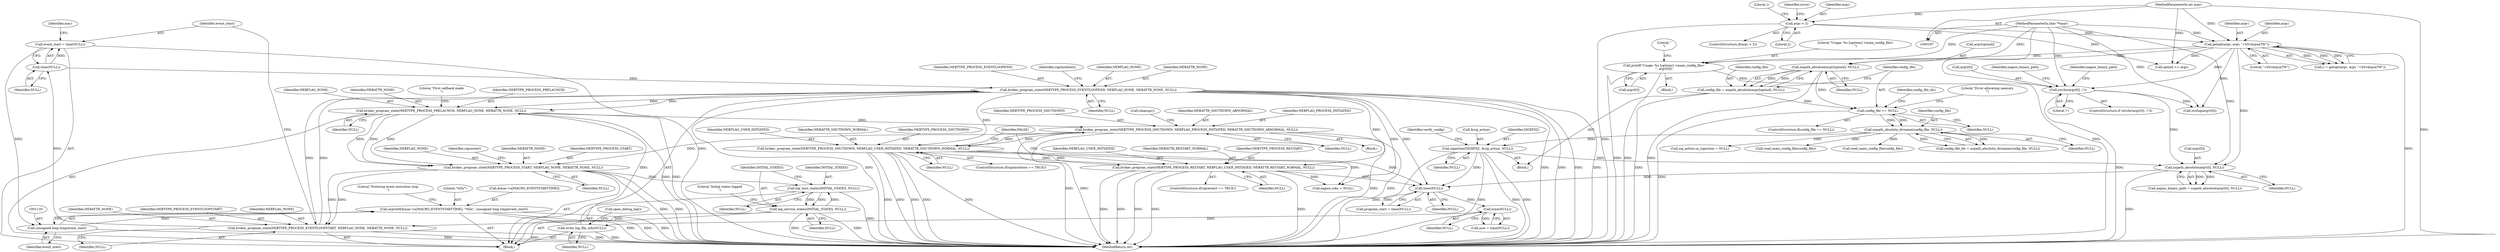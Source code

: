 digraph "0_nagioscore_1b197346d490df2e2d3b1dcce5ac6134ad0c8752@API" {
"1001126" [label="(Call,asprintf(&mac->x[MACRO_EVENTSTARTTIME], \"%llu\", (unsigned long long)event_start))"];
"1001134" [label="(Call,(unsigned long long)event_start)"];
"1001116" [label="(Call,event_start = time(NULL))"];
"1001118" [label="(Call,time(NULL))"];
"1001111" [label="(Call,broker_program_state(NEBTYPE_PROCESS_EVENTLOOPSTART, NEBFLAG_NONE, NEBATTR_NONE, NULL))"];
"1001052" [label="(Call,broker_program_state(NEBTYPE_PROCESS_START, NEBFLAG_NONE, NEBATTR_NONE, NULL))"];
"1000974" [label="(Call,broker_program_state(NEBTYPE_PROCESS_PRELAUNCH, NEBFLAG_NONE, NEBATTR_NONE, NULL))"];
"1001158" [label="(Call,broker_program_state(NEBTYPE_PROCESS_EVENTLOOPEND, NEBFLAG_NONE, NEBATTR_NONE, NULL))"];
"1000892" [label="(Call,write_log_file_info(NULL))"];
"1000872" [label="(Call,time(NULL))"];
"1000766" [label="(Call,time(NULL))"];
"1000482" [label="(Call,sigaction(SIGXFSZ, &sig_action, NULL))"];
"1000457" [label="(Call,nspath_absolute_dirname(config_file, NULL))"];
"1000447" [label="(Call,config_file == NULL)"];
"1000439" [label="(Call,config_file = nspath_absolute(argv[optind], NULL))"];
"1000441" [label="(Call,nspath_absolute(argv[optind], NULL))"];
"1000257" [label="(Call,getopt(argc, argv, \"+hVvdspuxTW\"))"];
"1000246" [label="(Call,argc < 2)"];
"1000198" [label="(MethodParameterIn,int argc)"];
"1000199" [label="(MethodParameterIn,char **argv)"];
"1001177" [label="(Call,broker_program_state(NEBTYPE_PROCESS_RESTART, NEBFLAG_USER_INITIATED, NEBATTR_RESTART_NORMAL, NULL))"];
"1001167" [label="(Call,broker_program_state(NEBTYPE_PROCESS_SHUTDOWN, NEBFLAG_USER_INITIATED, NEBATTR_SHUTDOWN_NORMAL, NULL))"];
"1001035" [label="(Call,broker_program_state(NEBTYPE_PROCESS_SHUTDOWN, NEBFLAG_PROCESS_INITIATED, NEBATTR_SHUTDOWN_ABNORMAL, NULL))"];
"1000687" [label="(Call,nspath_absolute(argv[0], NULL))"];
"1000680" [label="(Call,strchr(argv[0], '/'))"];
"1000398" [label="(Call,printf(\"Usage: %s [options] <main_config_file>\n\", argv[0]))"];
"1001100" [label="(Call,log_service_states(INITIAL_STATES, NULL))"];
"1001097" [label="(Call,log_host_states(INITIAL_STATES, NULL))"];
"1000980" [label="(Literal,\"First callback made\n\")"];
"1001138" [label="(Literal,\"Entering event execution loop\n\")"];
"1000489" [label="(Identifier,verify_config)"];
"1001113" [label="(Identifier,NEBFLAG_NONE)"];
"1000679" [label="(ControlStructure,if (strchr(argv[0], '/')))"];
"1000484" [label="(Call,&sig_action)"];
"1001170" [label="(Identifier,NEBATTR_SHUTDOWN_NORMAL)"];
"1000248" [label="(Literal,2)"];
"1000246" [label="(Call,argc < 2)"];
"1000383" [label="(Call,optind >= argc)"];
"1000441" [label="(Call,nspath_absolute(argv[optind], NULL))"];
"1000397" [label="(Block,)"];
"1001117" [label="(Identifier,event_start)"];
"1000873" [label="(Identifier,NULL)"];
"1001119" [label="(Identifier,NULL)"];
"1001039" [label="(Identifier,NULL)"];
"1000442" [label="(Call,argv[optind])"];
"1000398" [label="(Call,printf(\"Usage: %s [options] <main_config_file>\n\", argv[0]))"];
"1001101" [label="(Identifier,INITIAL_STATES)"];
"1001115" [label="(Identifier,NULL)"];
"1001123" [label="(Identifier,mac)"];
"1000460" [label="(Call,sig_action.sa_sigaction = NULL)"];
"1000260" [label="(Literal,\"+hVvdspuxTW\")"];
"1001183" [label="(Identifier,FALSE)"];
"1001100" [label="(Call,log_service_states(INITIAL_STATES, NULL))"];
"1000893" [label="(Identifier,NULL)"];
"1000456" [label="(Identifier,config_file_dir)"];
"1000400" [label="(Call,argv[0])"];
"1000688" [label="(Call,argv[0])"];
"1000482" [label="(Call,sigaction(SIGXFSZ, &sig_action, NULL))"];
"1001035" [label="(Call,broker_program_state(NEBTYPE_PROCESS_SHUTDOWN, NEBFLAG_PROCESS_INITIATED, NEBATTR_SHUTDOWN_ABNORMAL, NULL))"];
"1000259" [label="(Identifier,argv)"];
"1001126" [label="(Call,asprintf(&mac->x[MACRO_EVENTSTARTTIME], \"%llu\", (unsigned long long)event_start))"];
"1000446" [label="(ControlStructure,if(config_file == NULL))"];
"1001178" [label="(Identifier,NEBTYPE_PROCESS_RESTART)"];
"1001114" [label="(Identifier,NEBATTR_NONE)"];
"1001179" [label="(Identifier,NEBFLAG_USER_INITIATED)"];
"1001040" [label="(Call,cleanup())"];
"1001098" [label="(Identifier,INITIAL_STATES)"];
"1001165" [label="(Identifier,sigshutdown)"];
"1001133" [label="(Literal,\"%llu\")"];
"1000200" [label="(Block,)"];
"1000767" [label="(Identifier,NULL)"];
"1001038" [label="(Identifier,NEBATTR_SHUTDOWN_ABNORMAL)"];
"1000257" [label="(Call,getopt(argc, argv, \"+hVvdspuxTW\"))"];
"1000452" [label="(Literal,\"Error allocating memory.\n\")"];
"1000245" [label="(ControlStructure,if(argc < 2))"];
"1000459" [label="(Identifier,NULL)"];
"1001027" [label="(Block,)"];
"1001111" [label="(Call,broker_program_state(NEBTYPE_PROCESS_EVENTLOOPSTART, NEBFLAG_NONE, NEBATTR_NONE, NULL))"];
"1000975" [label="(Identifier,NEBTYPE_PROCESS_PRELAUNCH)"];
"1000974" [label="(Call,broker_program_state(NEBTYPE_PROCESS_PRELAUNCH, NEBFLAG_NONE, NEBATTR_NONE, NULL))"];
"1001055" [label="(Identifier,NEBATTR_NONE)"];
"1000694" [label="(Identifier,nagios_binary_path)"];
"1000892" [label="(Call,write_log_file_info(NULL))"];
"1001160" [label="(Identifier,NEBFLAG_NONE)"];
"1001052" [label="(Call,broker_program_state(NEBTYPE_PROCESS_START, NEBFLAG_NONE, NEBATTR_NONE, NULL))"];
"1001177" [label="(Call,broker_program_state(NEBTYPE_PROCESS_RESTART, NEBFLAG_USER_INITIATED, NEBATTR_RESTART_NORMAL, NULL))"];
"1000258" [label="(Identifier,argc)"];
"1000687" [label="(Call,nspath_absolute(argv[0], NULL))"];
"1001127" [label="(Call,&mac->x[MACRO_EVENTSTARTTIME])"];
"1000766" [label="(Call,time(NULL))"];
"1001037" [label="(Identifier,NEBFLAG_PROCESS_INITIATED)"];
"1000680" [label="(Call,strchr(argv[0], '/'))"];
"1000449" [label="(Identifier,NULL)"];
"1000684" [label="(Literal,'/')"];
"1000976" [label="(Identifier,NEBFLAG_NONE)"];
"1000404" [label="(Literal,\"\n\")"];
"1001104" [label="(Literal,\"Initial states logged\n\")"];
"1000977" [label="(Identifier,NEBATTR_NONE)"];
"1001097" [label="(Call,log_host_states(INITIAL_STATES, NULL))"];
"1000199" [label="(MethodParameterIn,char **argv)"];
"1000685" [label="(Call,nagios_binary_path = nspath_absolute(argv[0], NULL))"];
"1000724" [label="(Block,)"];
"1000502" [label="(Call,read_main_config_file(config_file))"];
"1001173" [label="(ControlStructure,if(sigrestart == TRUE))"];
"1001204" [label="(Call,nagios_iobs = NULL)"];
"1000870" [label="(Call,now = time(NULL))"];
"1000457" [label="(Call,nspath_absolute_dirname(config_file, NULL))"];
"1000691" [label="(Identifier,NULL)"];
"1000483" [label="(Identifier,SIGXFSZ)"];
"1001167" [label="(Call,broker_program_state(NEBTYPE_PROCESS_SHUTDOWN, NEBFLAG_USER_INITIATED, NEBATTR_SHUTDOWN_NORMAL, NULL))"];
"1001161" [label="(Identifier,NEBATTR_NONE)"];
"1000695" [label="(Call,strdup(argv[0]))"];
"1000439" [label="(Call,config_file = nspath_absolute(argv[optind], NULL))"];
"1001116" [label="(Call,event_start = time(NULL))"];
"1000978" [label="(Identifier,NULL)"];
"1001036" [label="(Identifier,NEBTYPE_PROCESS_SHUTDOWN)"];
"1000440" [label="(Identifier,config_file)"];
"1001180" [label="(Identifier,NEBATTR_RESTART_NORMAL)"];
"1001163" [label="(ControlStructure,if(sigshutdown == TRUE))"];
"1001158" [label="(Call,broker_program_state(NEBTYPE_PROCESS_EVENTLOOPEND, NEBFLAG_NONE, NEBATTR_NONE, NULL))"];
"1000458" [label="(Identifier,config_file)"];
"1000448" [label="(Identifier,config_file)"];
"1001136" [label="(Identifier,event_start)"];
"1001053" [label="(Identifier,NEBTYPE_PROCESS_START)"];
"1001102" [label="(Identifier,NULL)"];
"1000748" [label="(Call,read_main_config_file(config_file))"];
"1001162" [label="(Identifier,NULL)"];
"1001134" [label="(Call,(unsigned long long)event_start)"];
"1001239" [label="(MethodReturn,int)"];
"1001056" [label="(Identifier,NULL)"];
"1000455" [label="(Call,config_file_dir = nspath_absolute_dirname(config_file, NULL))"];
"1001181" [label="(Identifier,NULL)"];
"1000399" [label="(Literal,\"Usage: %s [options] <main_config_file>\n\")"];
"1001118" [label="(Call,time(NULL))"];
"1001054" [label="(Identifier,NEBFLAG_NONE)"];
"1000681" [label="(Call,argv[0])"];
"1000253" [label="(Literal,1)"];
"1000686" [label="(Identifier,nagios_binary_path)"];
"1001099" [label="(Identifier,NULL)"];
"1001168" [label="(Identifier,NEBTYPE_PROCESS_SHUTDOWN)"];
"1000894" [label="(Call,open_debug_log())"];
"1001059" [label="(Identifier,sigrestart)"];
"1000486" [label="(Identifier,NULL)"];
"1001159" [label="(Identifier,NEBTYPE_PROCESS_EVENTLOOPEND)"];
"1000255" [label="(Call,c = getopt(argc, argv, \"+hVvdspuxTW\"))"];
"1000447" [label="(Call,config_file == NULL)"];
"1000764" [label="(Call,program_start = time(NULL))"];
"1000250" [label="(Identifier,error)"];
"1000247" [label="(Identifier,argc)"];
"1001169" [label="(Identifier,NEBFLAG_USER_INITIATED)"];
"1000872" [label="(Call,time(NULL))"];
"1000198" [label="(MethodParameterIn,int argc)"];
"1001112" [label="(Identifier,NEBTYPE_PROCESS_EVENTLOOPSTART)"];
"1000445" [label="(Identifier,NULL)"];
"1001171" [label="(Identifier,NULL)"];
"1001126" -> "1000724"  [label="AST: "];
"1001126" -> "1001134"  [label="CFG: "];
"1001127" -> "1001126"  [label="AST: "];
"1001133" -> "1001126"  [label="AST: "];
"1001134" -> "1001126"  [label="AST: "];
"1001138" -> "1001126"  [label="CFG: "];
"1001126" -> "1001239"  [label="DDG: "];
"1001126" -> "1001239"  [label="DDG: "];
"1001126" -> "1001239"  [label="DDG: "];
"1001134" -> "1001126"  [label="DDG: "];
"1001134" -> "1001136"  [label="CFG: "];
"1001135" -> "1001134"  [label="AST: "];
"1001136" -> "1001134"  [label="AST: "];
"1001134" -> "1001239"  [label="DDG: "];
"1001116" -> "1001134"  [label="DDG: "];
"1001116" -> "1000724"  [label="AST: "];
"1001116" -> "1001118"  [label="CFG: "];
"1001117" -> "1001116"  [label="AST: "];
"1001118" -> "1001116"  [label="AST: "];
"1001123" -> "1001116"  [label="CFG: "];
"1001116" -> "1001239"  [label="DDG: "];
"1001118" -> "1001116"  [label="DDG: "];
"1001118" -> "1001119"  [label="CFG: "];
"1001119" -> "1001118"  [label="AST: "];
"1001111" -> "1001118"  [label="DDG: "];
"1001118" -> "1001158"  [label="DDG: "];
"1001111" -> "1000724"  [label="AST: "];
"1001111" -> "1001115"  [label="CFG: "];
"1001112" -> "1001111"  [label="AST: "];
"1001113" -> "1001111"  [label="AST: "];
"1001114" -> "1001111"  [label="AST: "];
"1001115" -> "1001111"  [label="AST: "];
"1001117" -> "1001111"  [label="CFG: "];
"1001111" -> "1001239"  [label="DDG: "];
"1001111" -> "1001239"  [label="DDG: "];
"1001052" -> "1001111"  [label="DDG: "];
"1001052" -> "1001111"  [label="DDG: "];
"1001100" -> "1001111"  [label="DDG: "];
"1001111" -> "1001158"  [label="DDG: "];
"1001111" -> "1001158"  [label="DDG: "];
"1001052" -> "1000724"  [label="AST: "];
"1001052" -> "1001056"  [label="CFG: "];
"1001053" -> "1001052"  [label="AST: "];
"1001054" -> "1001052"  [label="AST: "];
"1001055" -> "1001052"  [label="AST: "];
"1001056" -> "1001052"  [label="AST: "];
"1001059" -> "1001052"  [label="CFG: "];
"1001052" -> "1001239"  [label="DDG: "];
"1001052" -> "1001239"  [label="DDG: "];
"1000974" -> "1001052"  [label="DDG: "];
"1000974" -> "1001052"  [label="DDG: "];
"1000974" -> "1001052"  [label="DDG: "];
"1001035" -> "1001052"  [label="DDG: "];
"1001052" -> "1001097"  [label="DDG: "];
"1000974" -> "1000724"  [label="AST: "];
"1000974" -> "1000978"  [label="CFG: "];
"1000975" -> "1000974"  [label="AST: "];
"1000976" -> "1000974"  [label="AST: "];
"1000977" -> "1000974"  [label="AST: "];
"1000978" -> "1000974"  [label="AST: "];
"1000980" -> "1000974"  [label="CFG: "];
"1000974" -> "1001239"  [label="DDG: "];
"1000974" -> "1001239"  [label="DDG: "];
"1001158" -> "1000974"  [label="DDG: "];
"1001158" -> "1000974"  [label="DDG: "];
"1000892" -> "1000974"  [label="DDG: "];
"1000974" -> "1001035"  [label="DDG: "];
"1001158" -> "1000724"  [label="AST: "];
"1001158" -> "1001162"  [label="CFG: "];
"1001159" -> "1001158"  [label="AST: "];
"1001160" -> "1001158"  [label="AST: "];
"1001161" -> "1001158"  [label="AST: "];
"1001162" -> "1001158"  [label="AST: "];
"1001165" -> "1001158"  [label="CFG: "];
"1001158" -> "1001239"  [label="DDG: "];
"1001158" -> "1001239"  [label="DDG: "];
"1001158" -> "1001239"  [label="DDG: "];
"1001158" -> "1001239"  [label="DDG: "];
"1001158" -> "1001239"  [label="DDG: "];
"1001158" -> "1000766"  [label="DDG: "];
"1001158" -> "1001167"  [label="DDG: "];
"1001158" -> "1001177"  [label="DDG: "];
"1001158" -> "1001204"  [label="DDG: "];
"1000892" -> "1000724"  [label="AST: "];
"1000892" -> "1000893"  [label="CFG: "];
"1000893" -> "1000892"  [label="AST: "];
"1000894" -> "1000892"  [label="CFG: "];
"1000892" -> "1001239"  [label="DDG: "];
"1000872" -> "1000892"  [label="DDG: "];
"1000872" -> "1000870"  [label="AST: "];
"1000872" -> "1000873"  [label="CFG: "];
"1000873" -> "1000872"  [label="AST: "];
"1000870" -> "1000872"  [label="CFG: "];
"1000872" -> "1000870"  [label="DDG: "];
"1000766" -> "1000872"  [label="DDG: "];
"1000766" -> "1000764"  [label="AST: "];
"1000766" -> "1000767"  [label="CFG: "];
"1000767" -> "1000766"  [label="AST: "];
"1000764" -> "1000766"  [label="CFG: "];
"1000766" -> "1000764"  [label="DDG: "];
"1000482" -> "1000766"  [label="DDG: "];
"1001177" -> "1000766"  [label="DDG: "];
"1001167" -> "1000766"  [label="DDG: "];
"1000687" -> "1000766"  [label="DDG: "];
"1000482" -> "1000200"  [label="AST: "];
"1000482" -> "1000486"  [label="CFG: "];
"1000483" -> "1000482"  [label="AST: "];
"1000484" -> "1000482"  [label="AST: "];
"1000486" -> "1000482"  [label="AST: "];
"1000489" -> "1000482"  [label="CFG: "];
"1000482" -> "1001239"  [label="DDG: "];
"1000482" -> "1001239"  [label="DDG: "];
"1000482" -> "1001239"  [label="DDG: "];
"1000482" -> "1001239"  [label="DDG: "];
"1000457" -> "1000482"  [label="DDG: "];
"1000482" -> "1000687"  [label="DDG: "];
"1000457" -> "1000455"  [label="AST: "];
"1000457" -> "1000459"  [label="CFG: "];
"1000458" -> "1000457"  [label="AST: "];
"1000459" -> "1000457"  [label="AST: "];
"1000455" -> "1000457"  [label="CFG: "];
"1000457" -> "1000455"  [label="DDG: "];
"1000457" -> "1000455"  [label="DDG: "];
"1000447" -> "1000457"  [label="DDG: "];
"1000447" -> "1000457"  [label="DDG: "];
"1000457" -> "1000460"  [label="DDG: "];
"1000457" -> "1000502"  [label="DDG: "];
"1000457" -> "1000748"  [label="DDG: "];
"1000447" -> "1000446"  [label="AST: "];
"1000447" -> "1000449"  [label="CFG: "];
"1000448" -> "1000447"  [label="AST: "];
"1000449" -> "1000447"  [label="AST: "];
"1000452" -> "1000447"  [label="CFG: "];
"1000456" -> "1000447"  [label="CFG: "];
"1000447" -> "1001239"  [label="DDG: "];
"1000439" -> "1000447"  [label="DDG: "];
"1000441" -> "1000447"  [label="DDG: "];
"1000439" -> "1000200"  [label="AST: "];
"1000439" -> "1000441"  [label="CFG: "];
"1000440" -> "1000439"  [label="AST: "];
"1000441" -> "1000439"  [label="AST: "];
"1000448" -> "1000439"  [label="CFG: "];
"1000439" -> "1001239"  [label="DDG: "];
"1000441" -> "1000439"  [label="DDG: "];
"1000441" -> "1000439"  [label="DDG: "];
"1000441" -> "1000445"  [label="CFG: "];
"1000442" -> "1000441"  [label="AST: "];
"1000445" -> "1000441"  [label="AST: "];
"1000441" -> "1001239"  [label="DDG: "];
"1000257" -> "1000441"  [label="DDG: "];
"1000199" -> "1000441"  [label="DDG: "];
"1000257" -> "1000255"  [label="AST: "];
"1000257" -> "1000260"  [label="CFG: "];
"1000258" -> "1000257"  [label="AST: "];
"1000259" -> "1000257"  [label="AST: "];
"1000260" -> "1000257"  [label="AST: "];
"1000255" -> "1000257"  [label="CFG: "];
"1000257" -> "1001239"  [label="DDG: "];
"1000257" -> "1000255"  [label="DDG: "];
"1000257" -> "1000255"  [label="DDG: "];
"1000257" -> "1000255"  [label="DDG: "];
"1000246" -> "1000257"  [label="DDG: "];
"1000198" -> "1000257"  [label="DDG: "];
"1000199" -> "1000257"  [label="DDG: "];
"1000257" -> "1000383"  [label="DDG: "];
"1000257" -> "1000398"  [label="DDG: "];
"1000257" -> "1000680"  [label="DDG: "];
"1000257" -> "1000687"  [label="DDG: "];
"1000257" -> "1000695"  [label="DDG: "];
"1000246" -> "1000245"  [label="AST: "];
"1000246" -> "1000248"  [label="CFG: "];
"1000247" -> "1000246"  [label="AST: "];
"1000248" -> "1000246"  [label="AST: "];
"1000250" -> "1000246"  [label="CFG: "];
"1000253" -> "1000246"  [label="CFG: "];
"1000246" -> "1001239"  [label="DDG: "];
"1000198" -> "1000246"  [label="DDG: "];
"1000246" -> "1000383"  [label="DDG: "];
"1000198" -> "1000197"  [label="AST: "];
"1000198" -> "1001239"  [label="DDG: "];
"1000198" -> "1000383"  [label="DDG: "];
"1000199" -> "1000197"  [label="AST: "];
"1000199" -> "1001239"  [label="DDG: "];
"1000199" -> "1000398"  [label="DDG: "];
"1000199" -> "1000680"  [label="DDG: "];
"1000199" -> "1000687"  [label="DDG: "];
"1000199" -> "1000695"  [label="DDG: "];
"1001177" -> "1001173"  [label="AST: "];
"1001177" -> "1001181"  [label="CFG: "];
"1001178" -> "1001177"  [label="AST: "];
"1001179" -> "1001177"  [label="AST: "];
"1001180" -> "1001177"  [label="AST: "];
"1001181" -> "1001177"  [label="AST: "];
"1001183" -> "1001177"  [label="CFG: "];
"1001177" -> "1001239"  [label="DDG: "];
"1001177" -> "1001239"  [label="DDG: "];
"1001177" -> "1001239"  [label="DDG: "];
"1001177" -> "1001239"  [label="DDG: "];
"1001177" -> "1001239"  [label="DDG: "];
"1001177" -> "1001167"  [label="DDG: "];
"1001167" -> "1001177"  [label="DDG: "];
"1001177" -> "1001204"  [label="DDG: "];
"1001167" -> "1001163"  [label="AST: "];
"1001167" -> "1001171"  [label="CFG: "];
"1001168" -> "1001167"  [label="AST: "];
"1001169" -> "1001167"  [label="AST: "];
"1001170" -> "1001167"  [label="AST: "];
"1001171" -> "1001167"  [label="AST: "];
"1001183" -> "1001167"  [label="CFG: "];
"1001167" -> "1001239"  [label="DDG: "];
"1001167" -> "1001239"  [label="DDG: "];
"1001167" -> "1001239"  [label="DDG: "];
"1001167" -> "1001239"  [label="DDG: "];
"1001167" -> "1001239"  [label="DDG: "];
"1001167" -> "1001035"  [label="DDG: "];
"1001035" -> "1001167"  [label="DDG: "];
"1001167" -> "1001204"  [label="DDG: "];
"1001035" -> "1001027"  [label="AST: "];
"1001035" -> "1001039"  [label="CFG: "];
"1001036" -> "1001035"  [label="AST: "];
"1001037" -> "1001035"  [label="AST: "];
"1001038" -> "1001035"  [label="AST: "];
"1001039" -> "1001035"  [label="AST: "];
"1001040" -> "1001035"  [label="CFG: "];
"1001035" -> "1001239"  [label="DDG: "];
"1001035" -> "1001239"  [label="DDG: "];
"1001035" -> "1001239"  [label="DDG: "];
"1001035" -> "1001239"  [label="DDG: "];
"1000687" -> "1000685"  [label="AST: "];
"1000687" -> "1000691"  [label="CFG: "];
"1000688" -> "1000687"  [label="AST: "];
"1000691" -> "1000687"  [label="AST: "];
"1000685" -> "1000687"  [label="CFG: "];
"1000687" -> "1001239"  [label="DDG: "];
"1000687" -> "1000685"  [label="DDG: "];
"1000687" -> "1000685"  [label="DDG: "];
"1000680" -> "1000687"  [label="DDG: "];
"1000680" -> "1000679"  [label="AST: "];
"1000680" -> "1000684"  [label="CFG: "];
"1000681" -> "1000680"  [label="AST: "];
"1000684" -> "1000680"  [label="AST: "];
"1000686" -> "1000680"  [label="CFG: "];
"1000694" -> "1000680"  [label="CFG: "];
"1000680" -> "1001239"  [label="DDG: "];
"1000398" -> "1000680"  [label="DDG: "];
"1000680" -> "1000695"  [label="DDG: "];
"1000398" -> "1000397"  [label="AST: "];
"1000398" -> "1000400"  [label="CFG: "];
"1000399" -> "1000398"  [label="AST: "];
"1000400" -> "1000398"  [label="AST: "];
"1000404" -> "1000398"  [label="CFG: "];
"1000398" -> "1001239"  [label="DDG: "];
"1000398" -> "1001239"  [label="DDG: "];
"1001100" -> "1000724"  [label="AST: "];
"1001100" -> "1001102"  [label="CFG: "];
"1001101" -> "1001100"  [label="AST: "];
"1001102" -> "1001100"  [label="AST: "];
"1001104" -> "1001100"  [label="CFG: "];
"1001100" -> "1001239"  [label="DDG: "];
"1001100" -> "1001239"  [label="DDG: "];
"1001100" -> "1001097"  [label="DDG: "];
"1001097" -> "1001100"  [label="DDG: "];
"1001097" -> "1001100"  [label="DDG: "];
"1001097" -> "1000724"  [label="AST: "];
"1001097" -> "1001099"  [label="CFG: "];
"1001098" -> "1001097"  [label="AST: "];
"1001099" -> "1001097"  [label="AST: "];
"1001101" -> "1001097"  [label="CFG: "];
"1001097" -> "1001239"  [label="DDG: "];
}
